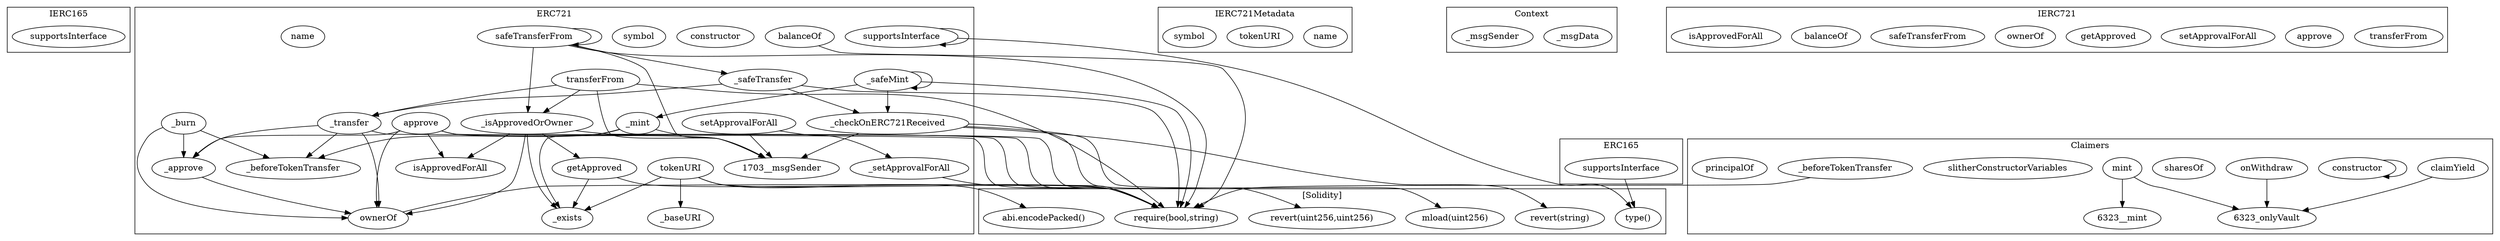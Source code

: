 strict digraph {
subgraph cluster_2496_IERC165 {
label = "IERC165"
"2496_supportsInterface" [label="supportsInterface"]
}subgraph cluster_1703_ERC721 {
label = "ERC721"
"1703_setApprovalForAll" [label="setApprovalForAll"]
"1703_supportsInterface" [label="supportsInterface"]
"1703_safeTransferFrom" [label="safeTransferFrom"]
"1703_isApprovedForAll" [label="isApprovedForAll"]
"1703_constructor" [label="constructor"]
"1703__mint" [label="_mint"]
"1703__checkOnERC721Received" [label="_checkOnERC721Received"]
"1703_symbol" [label="symbol"]
"1703_tokenURI" [label="tokenURI"]
"1703__transfer" [label="_transfer"]
"1703_approve" [label="approve"]
"1703_ownerOf" [label="ownerOf"]
"1703__baseURI" [label="_baseURI"]
"1703_balanceOf" [label="balanceOf"]
"1703__beforeTokenTransfer" [label="_beforeTokenTransfer"]
"1703__isApprovedOrOwner" [label="_isApprovedOrOwner"]
"1703__safeMint" [label="_safeMint"]
"1703__exists" [label="_exists"]
"1703_getApproved" [label="getApproved"]
"1703__safeTransfer" [label="_safeTransfer"]
"1703__approve" [label="_approve"]
"1703_transferFrom" [label="transferFrom"]
"1703_name" [label="name"]
"1703__setApprovalForAll" [label="_setApprovalForAll"]
"1703__burn" [label="_burn"]
"1703_approve" -> "1703__msgSender"
"1703__safeTransfer" -> "1703__checkOnERC721Received"
"1703__transfer" -> "1703_ownerOf"
"1703_setApprovalForAll" -> "1703__setApprovalForAll"
"1703__isApprovedOrOwner" -> "1703_ownerOf"
"1703__isApprovedOrOwner" -> "1703__exists"
"1703__safeMint" -> "1703__safeMint"
"1703_setApprovalForAll" -> "1703__msgSender"
"1703__burn" -> "1703__approve"
"1703__isApprovedOrOwner" -> "1703_getApproved"
"1703_approve" -> "1703_ownerOf"
"1703__burn" -> "1703__beforeTokenTransfer"
"1703__mint" -> "1703__beforeTokenTransfer"
"1703_approve" -> "1703__approve"
"1703_tokenURI" -> "1703__exists"
"1703__mint" -> "1703__exists"
"1703__transfer" -> "1703__approve"
"1703__checkOnERC721Received" -> "1703__msgSender"
"1703_approve" -> "1703_isApprovedForAll"
"1703__safeMint" -> "1703__mint"
"1703__safeTransfer" -> "1703__transfer"
"1703__safeMint" -> "1703__checkOnERC721Received"
"1703_transferFrom" -> "1703__msgSender"
"1703_safeTransferFrom" -> "1703_safeTransferFrom"
"1703__burn" -> "1703_ownerOf"
"1703_tokenURI" -> "1703__baseURI"
"1703_safeTransferFrom" -> "1703__safeTransfer"
"1703_supportsInterface" -> "1703_supportsInterface"
"1703__approve" -> "1703_ownerOf"
"1703_safeTransferFrom" -> "1703__isApprovedOrOwner"
"1703_transferFrom" -> "1703__transfer"
"1703__transfer" -> "1703__beforeTokenTransfer"
"1703__isApprovedOrOwner" -> "1703_isApprovedForAll"
"1703_getApproved" -> "1703__exists"
"1703_safeTransferFrom" -> "1703__msgSender"
"1703_transferFrom" -> "1703__isApprovedOrOwner"
}subgraph cluster_1864_IERC721Metadata {
label = "IERC721Metadata"
"1864_name" [label="name"]
"1864_tokenURI" [label="tokenURI"]
"1864_symbol" [label="symbol"]
}subgraph cluster_2183_Context {
label = "Context"
"2183__msgData" [label="_msgData"]
"2183__msgSender" [label="_msgSender"]
}subgraph cluster_6323_Claimers {
label = "Claimers"
"6323_claimYield" [label="claimYield"]
"6323_constructor" [label="constructor"]
"6323_onWithdraw" [label="onWithdraw"]
"6323_sharesOf" [label="sharesOf"]
"6323_mint" [label="mint"]
"6323_slitherConstructorVariables" [label="slitherConstructorVariables"]
"6323__beforeTokenTransfer" [label="_beforeTokenTransfer"]
"6323_principalOf" [label="principalOf"]
"6323_onWithdraw" -> "6323_onlyVault"
"6323_mint" -> "6323__mint"
"6323_claimYield" -> "6323_onlyVault"
"6323_mint" -> "6323_onlyVault"
"6323_constructor" -> "6323_constructor"
}subgraph cluster_2484_ERC165 {
label = "ERC165"
"2484_supportsInterface" [label="supportsInterface"]
}subgraph cluster_1819_IERC721 {
label = "IERC721"
"1819_transferFrom" [label="transferFrom"]
"1819_approve" [label="approve"]
"1819_setApprovalForAll" [label="setApprovalForAll"]
"1819_getApproved" [label="getApproved"]
"1819_ownerOf" [label="ownerOf"]
"1819_safeTransferFrom" [label="safeTransferFrom"]
"1819_balanceOf" [label="balanceOf"]
"1819_isApprovedForAll" [label="isApprovedForAll"]
}subgraph cluster_solidity {
label = "[Solidity]"
"abi.encodePacked()" 
"revert(uint256,uint256)" 
"type()" 
"mload(uint256)" 
"require(bool,string)" 
"revert(string)" 
"1703__transfer" -> "require(bool,string)"
"1703__safeTransfer" -> "require(bool,string)"
"1703_safeTransferFrom" -> "require(bool,string)"
"1703__checkOnERC721Received" -> "mload(uint256)"
"1703_getApproved" -> "require(bool,string)"
"1703__mint" -> "require(bool,string)"
"1703__safeMint" -> "require(bool,string)"
"1703_tokenURI" -> "require(bool,string)"
"6323__beforeTokenTransfer" -> "require(bool,string)"
"1703__isApprovedOrOwner" -> "require(bool,string)"
"1703_approve" -> "require(bool,string)"
"1703_ownerOf" -> "require(bool,string)"
"1703__setApprovalForAll" -> "require(bool,string)"
"2484_supportsInterface" -> "type()"
"1703_transferFrom" -> "require(bool,string)"
"1703_balanceOf" -> "require(bool,string)"
"1703__checkOnERC721Received" -> "revert(string)"
"1703__checkOnERC721Received" -> "revert(uint256,uint256)"
"1703_tokenURI" -> "abi.encodePacked()"
"1703_supportsInterface" -> "type()"
}
}